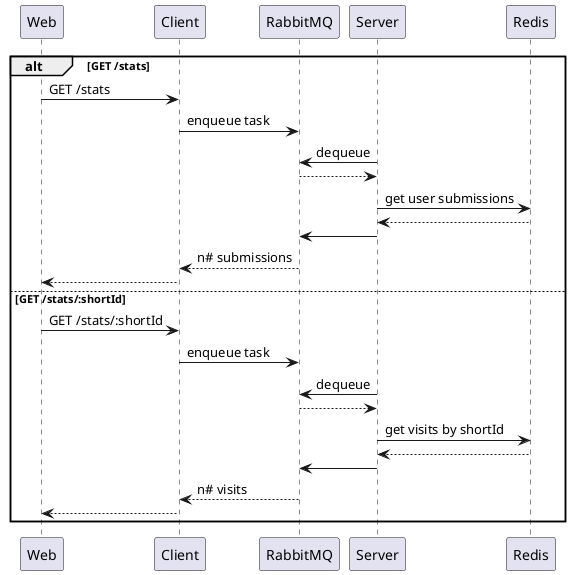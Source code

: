 @startuml sequence_diagram
participant Web as w
participant Client as c
participant RabbitMQ as q
participant Server as s
participant Redis as r
alt GET /stats
w -> c: GET /stats
c -> q: enqueue task
s -> q: dequeue
s <-- q
s -> r: get user submissions
s <-- r
s -> q
q --> c: n# submissions
c --> w
    
else GET /stats/:shortId
w -> c: GET /stats/:shortId
c -> q: enqueue task
s -> q: dequeue
s <-- q
s -> r: get visits by shortId
s <-- r
s -> q
q --> c: n# visits
c --> w
    
end

@enduml